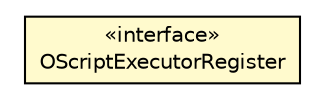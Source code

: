 #!/usr/local/bin/dot
#
# Class diagram 
# Generated by UMLGraph version R5_6-24-gf6e263 (http://www.umlgraph.org/)
#

digraph G {
	edge [fontname="Helvetica",fontsize=10,labelfontname="Helvetica",labelfontsize=10];
	node [fontname="Helvetica",fontsize=10,shape=plaintext];
	nodesep=0.25;
	ranksep=0.5;
	// com.orientechnologies.orient.core.command.OScriptExecutorRegister
	c6284163 [label=<<table title="com.orientechnologies.orient.core.command.OScriptExecutorRegister" border="0" cellborder="1" cellspacing="0" cellpadding="2" port="p" bgcolor="lemonChiffon" href="./OScriptExecutorRegister.html">
		<tr><td><table border="0" cellspacing="0" cellpadding="1">
<tr><td align="center" balign="center"> &#171;interface&#187; </td></tr>
<tr><td align="center" balign="center"> OScriptExecutorRegister </td></tr>
		</table></td></tr>
		</table>>, URL="./OScriptExecutorRegister.html", fontname="Helvetica", fontcolor="black", fontsize=10.0];
}


